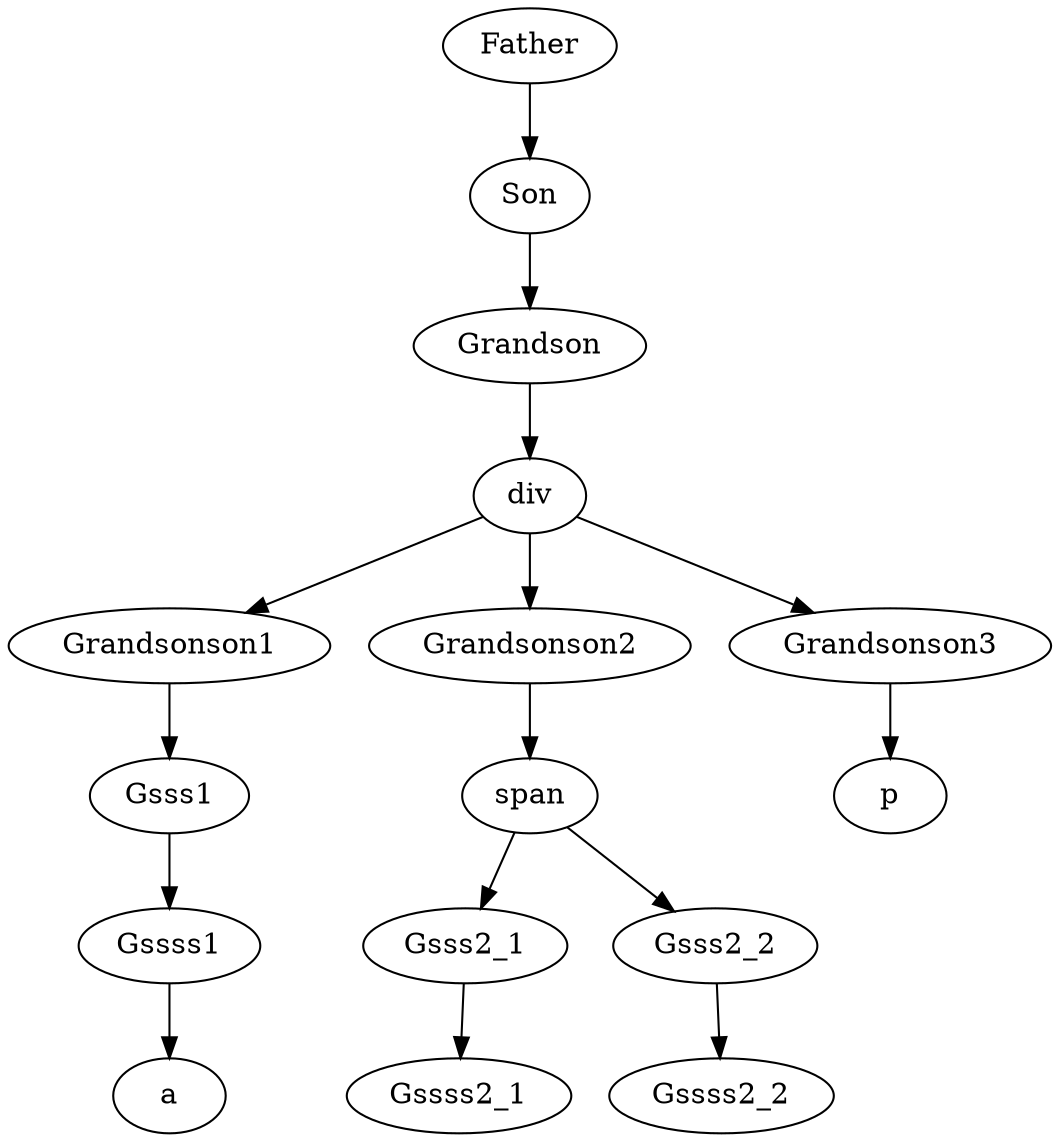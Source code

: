 digraph G {
    Father -> Son
    Son -> Grandson
    Grandson -> div

    div -> Grandsonson1
    div -> Grandsonson2
    div -> Grandsonson3

    Grandsonson1 -> Gsss1 -> Gssss1 -> a
    Grandsonson2 -> span
    span -> Gsss2_1 -> Gssss2_1
    span -> Gsss2_2 -> Gssss2_2
    Grandsonson3 -> p

}